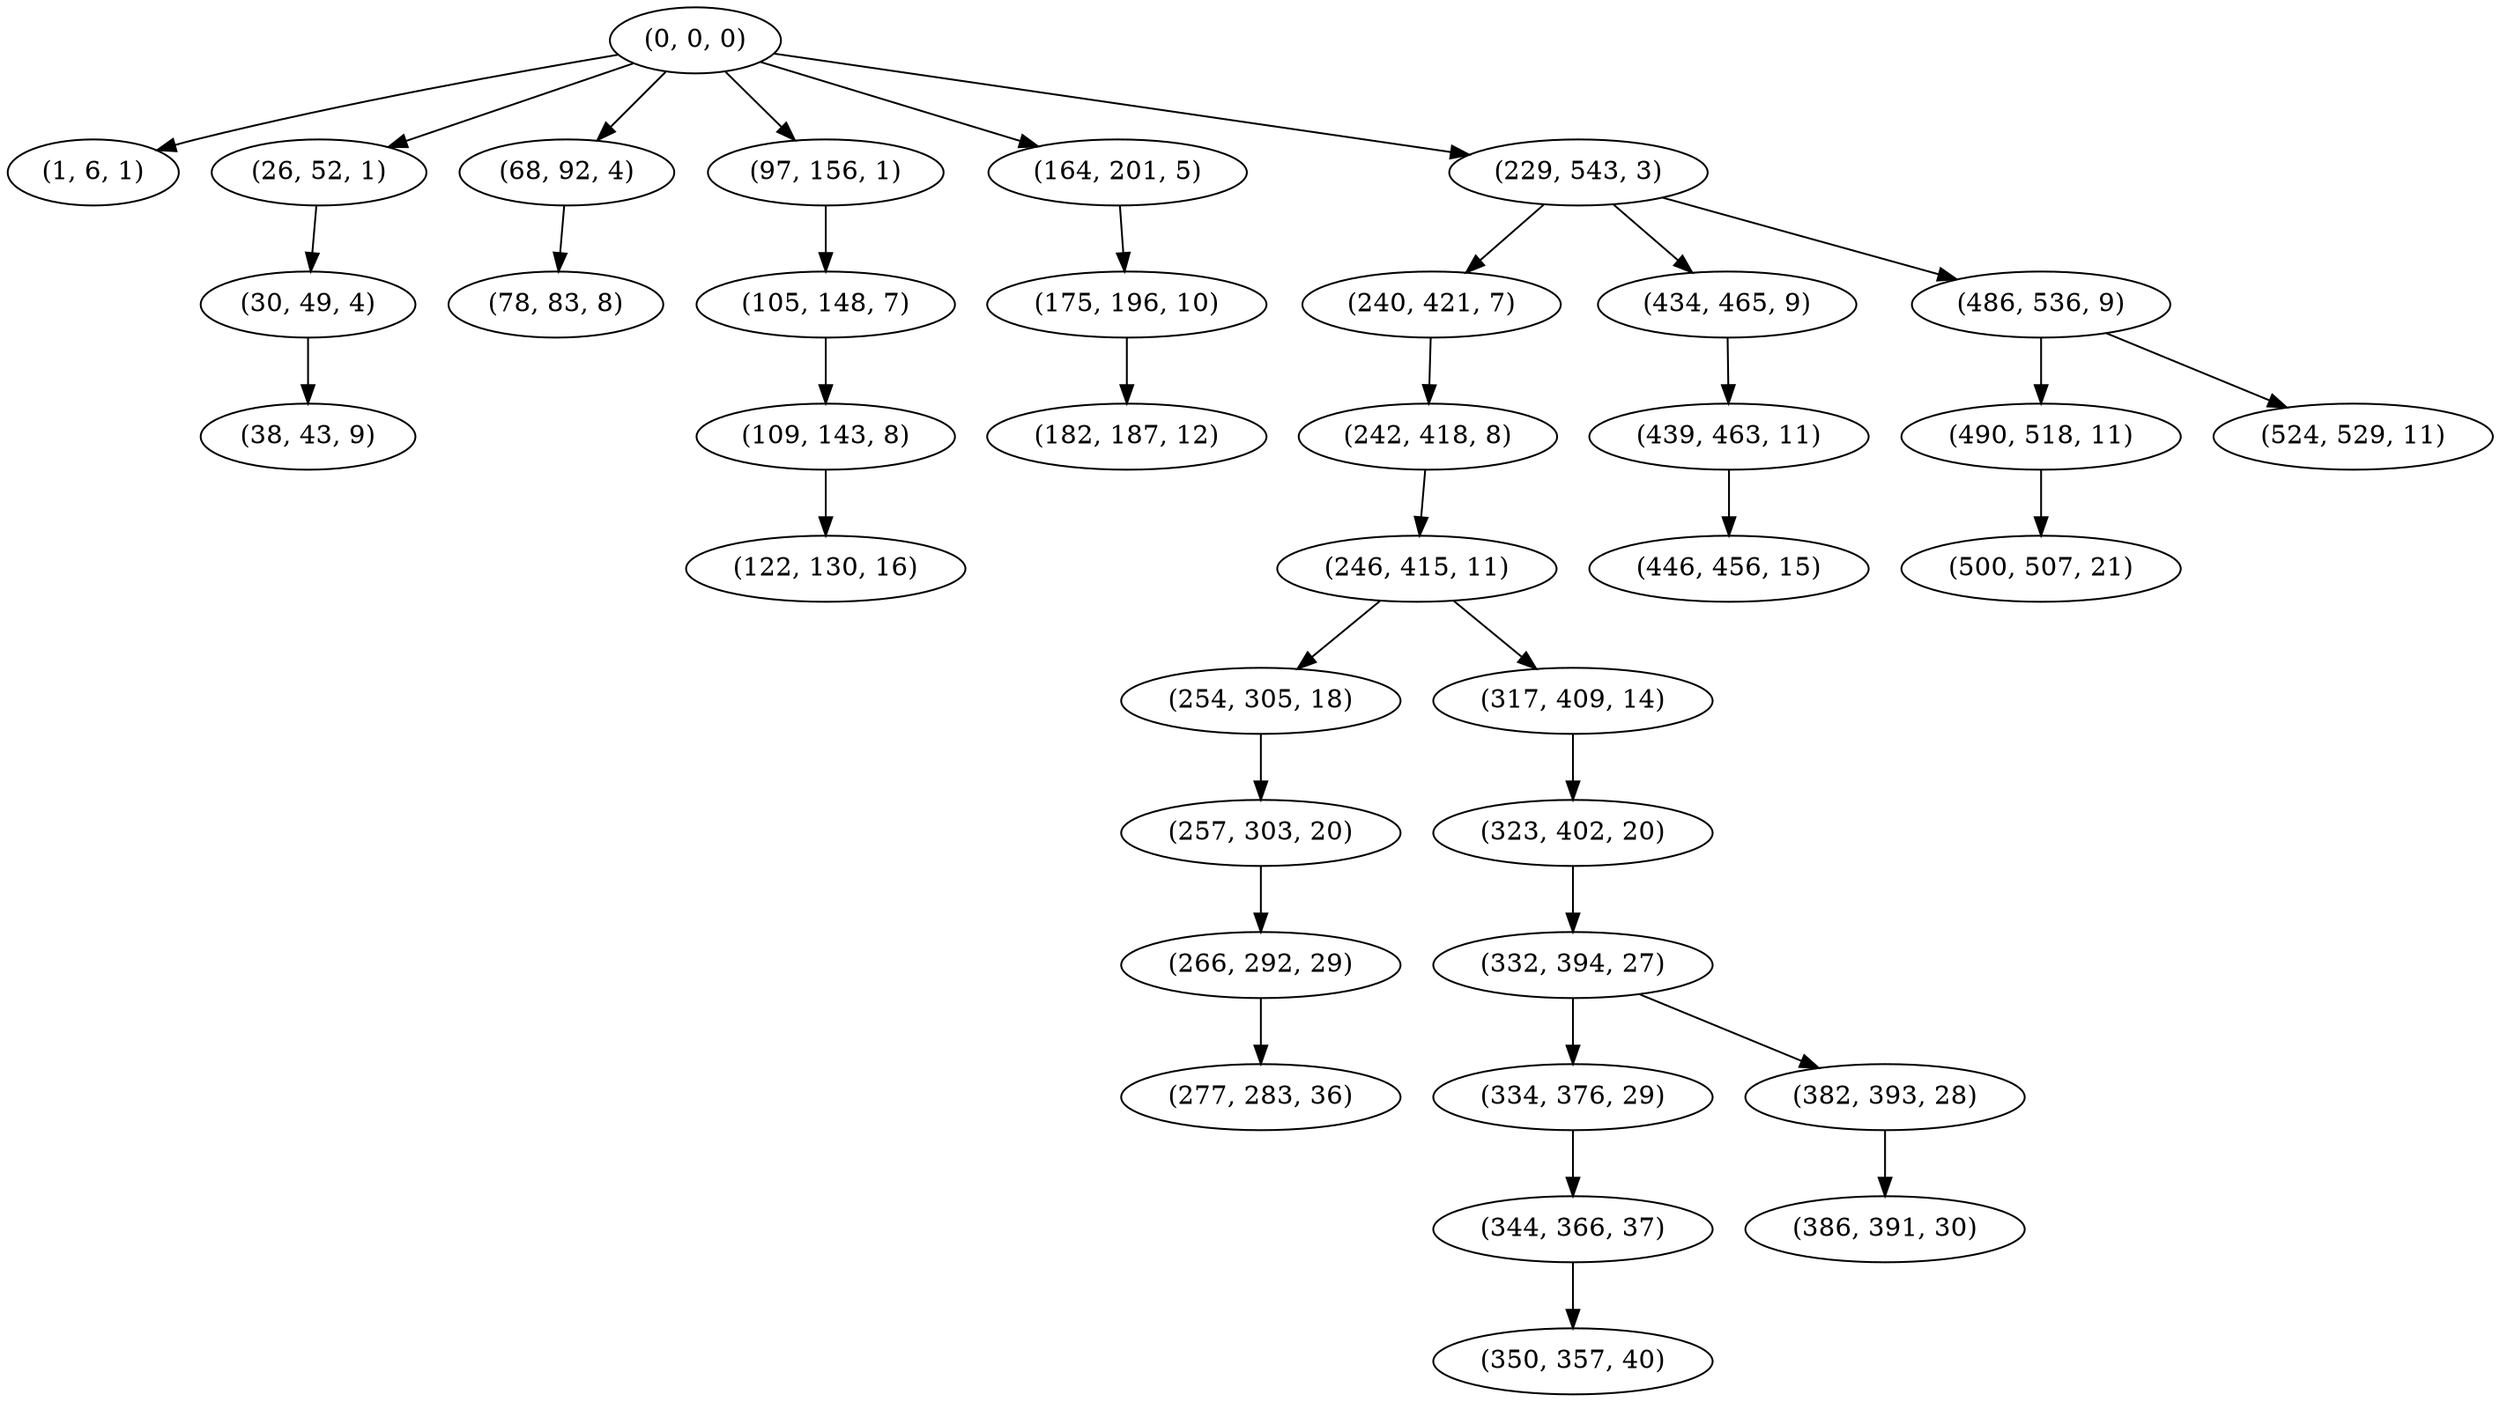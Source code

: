 digraph tree {
    "(0, 0, 0)";
    "(1, 6, 1)";
    "(26, 52, 1)";
    "(30, 49, 4)";
    "(38, 43, 9)";
    "(68, 92, 4)";
    "(78, 83, 8)";
    "(97, 156, 1)";
    "(105, 148, 7)";
    "(109, 143, 8)";
    "(122, 130, 16)";
    "(164, 201, 5)";
    "(175, 196, 10)";
    "(182, 187, 12)";
    "(229, 543, 3)";
    "(240, 421, 7)";
    "(242, 418, 8)";
    "(246, 415, 11)";
    "(254, 305, 18)";
    "(257, 303, 20)";
    "(266, 292, 29)";
    "(277, 283, 36)";
    "(317, 409, 14)";
    "(323, 402, 20)";
    "(332, 394, 27)";
    "(334, 376, 29)";
    "(344, 366, 37)";
    "(350, 357, 40)";
    "(382, 393, 28)";
    "(386, 391, 30)";
    "(434, 465, 9)";
    "(439, 463, 11)";
    "(446, 456, 15)";
    "(486, 536, 9)";
    "(490, 518, 11)";
    "(500, 507, 21)";
    "(524, 529, 11)";
    "(0, 0, 0)" -> "(1, 6, 1)";
    "(0, 0, 0)" -> "(26, 52, 1)";
    "(0, 0, 0)" -> "(68, 92, 4)";
    "(0, 0, 0)" -> "(97, 156, 1)";
    "(0, 0, 0)" -> "(164, 201, 5)";
    "(0, 0, 0)" -> "(229, 543, 3)";
    "(26, 52, 1)" -> "(30, 49, 4)";
    "(30, 49, 4)" -> "(38, 43, 9)";
    "(68, 92, 4)" -> "(78, 83, 8)";
    "(97, 156, 1)" -> "(105, 148, 7)";
    "(105, 148, 7)" -> "(109, 143, 8)";
    "(109, 143, 8)" -> "(122, 130, 16)";
    "(164, 201, 5)" -> "(175, 196, 10)";
    "(175, 196, 10)" -> "(182, 187, 12)";
    "(229, 543, 3)" -> "(240, 421, 7)";
    "(229, 543, 3)" -> "(434, 465, 9)";
    "(229, 543, 3)" -> "(486, 536, 9)";
    "(240, 421, 7)" -> "(242, 418, 8)";
    "(242, 418, 8)" -> "(246, 415, 11)";
    "(246, 415, 11)" -> "(254, 305, 18)";
    "(246, 415, 11)" -> "(317, 409, 14)";
    "(254, 305, 18)" -> "(257, 303, 20)";
    "(257, 303, 20)" -> "(266, 292, 29)";
    "(266, 292, 29)" -> "(277, 283, 36)";
    "(317, 409, 14)" -> "(323, 402, 20)";
    "(323, 402, 20)" -> "(332, 394, 27)";
    "(332, 394, 27)" -> "(334, 376, 29)";
    "(332, 394, 27)" -> "(382, 393, 28)";
    "(334, 376, 29)" -> "(344, 366, 37)";
    "(344, 366, 37)" -> "(350, 357, 40)";
    "(382, 393, 28)" -> "(386, 391, 30)";
    "(434, 465, 9)" -> "(439, 463, 11)";
    "(439, 463, 11)" -> "(446, 456, 15)";
    "(486, 536, 9)" -> "(490, 518, 11)";
    "(486, 536, 9)" -> "(524, 529, 11)";
    "(490, 518, 11)" -> "(500, 507, 21)";
}

